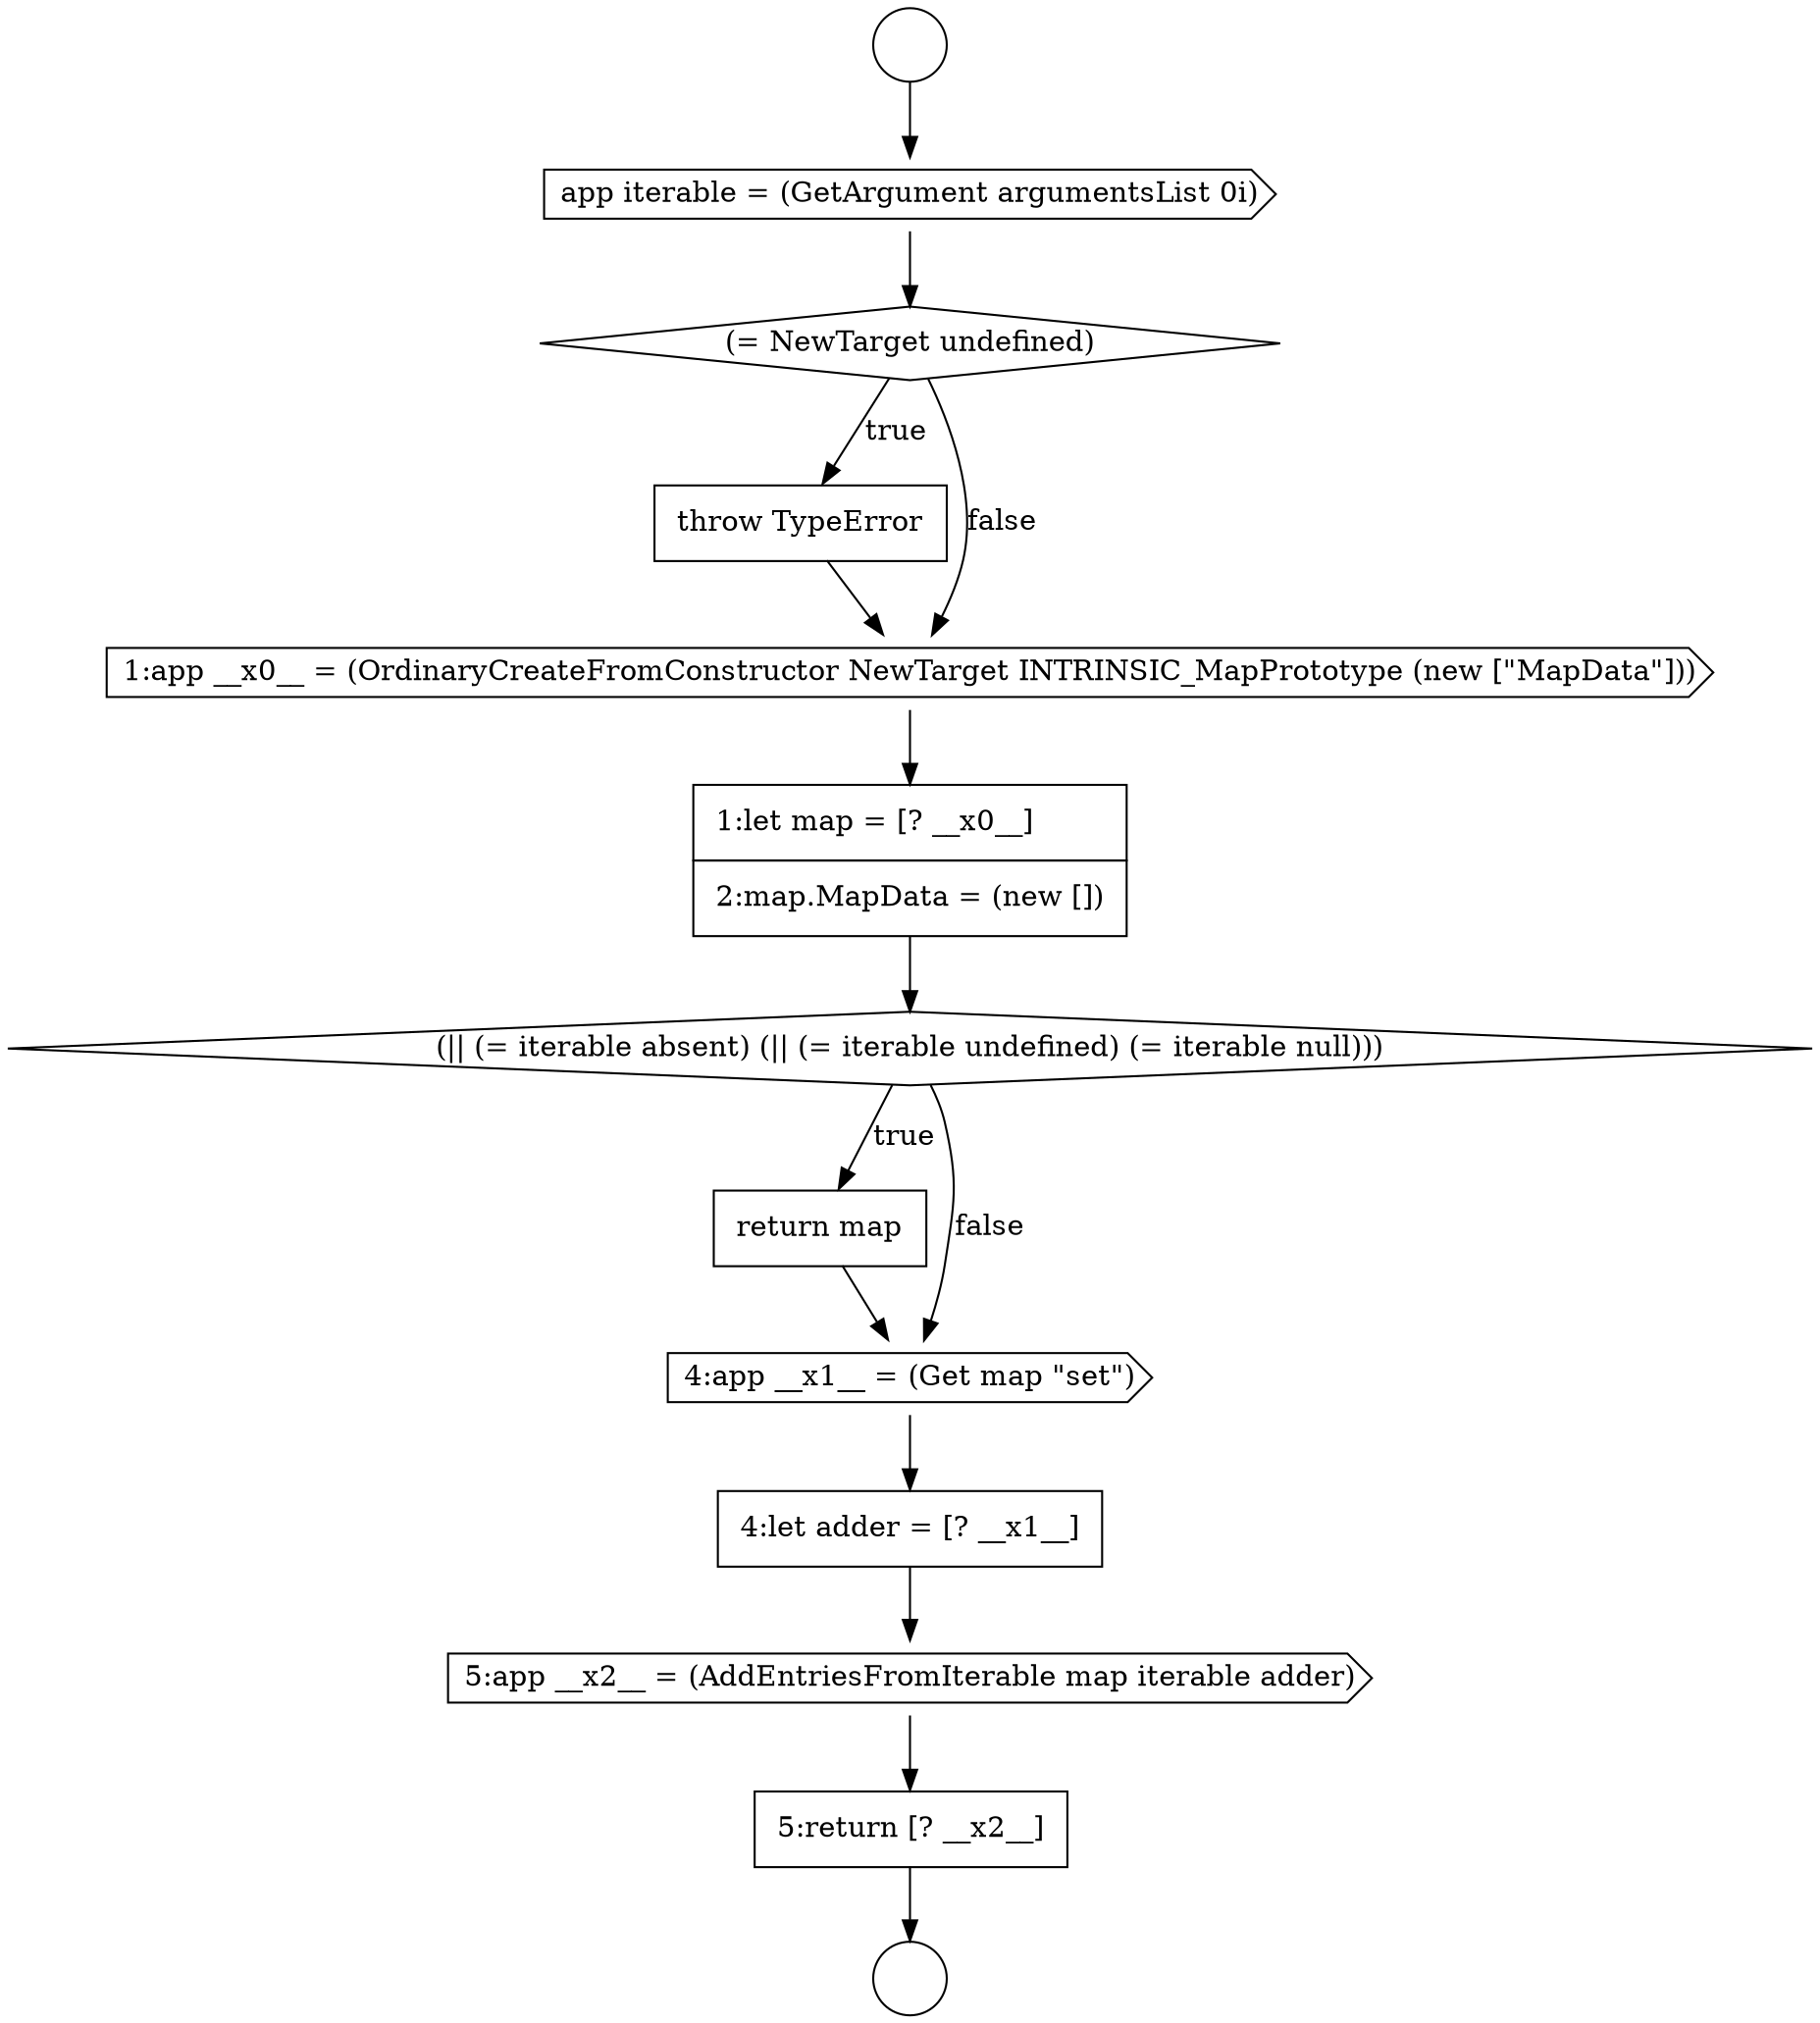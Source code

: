 digraph {
  node15695 [shape=none, margin=0, label=<<font color="black">
    <table border="0" cellborder="1" cellspacing="0" cellpadding="10">
      <tr><td align="left">throw TypeError</td></tr>
    </table>
  </font>> color="black" fillcolor="white" style=filled]
  node15691 [shape=circle label=" " color="black" fillcolor="white" style=filled]
  node15697 [shape=none, margin=0, label=<<font color="black">
    <table border="0" cellborder="1" cellspacing="0" cellpadding="10">
      <tr><td align="left">1:let map = [? __x0__]</td></tr>
      <tr><td align="left">2:map.MapData = (new [])</td></tr>
    </table>
  </font>> color="black" fillcolor="white" style=filled]
  node15692 [shape=circle label=" " color="black" fillcolor="white" style=filled]
  node15702 [shape=cds, label=<<font color="black">5:app __x2__ = (AddEntriesFromIterable map iterable adder)</font>> color="black" fillcolor="white" style=filled]
  node15696 [shape=cds, label=<<font color="black">1:app __x0__ = (OrdinaryCreateFromConstructor NewTarget INTRINSIC_MapPrototype (new [&quot;MapData&quot;]))</font>> color="black" fillcolor="white" style=filled]
  node15693 [shape=cds, label=<<font color="black">app iterable = (GetArgument argumentsList 0i)</font>> color="black" fillcolor="white" style=filled]
  node15699 [shape=none, margin=0, label=<<font color="black">
    <table border="0" cellborder="1" cellspacing="0" cellpadding="10">
      <tr><td align="left">return map</td></tr>
    </table>
  </font>> color="black" fillcolor="white" style=filled]
  node15694 [shape=diamond, label=<<font color="black">(= NewTarget undefined)</font>> color="black" fillcolor="white" style=filled]
  node15698 [shape=diamond, label=<<font color="black">(|| (= iterable absent) (|| (= iterable undefined) (= iterable null)))</font>> color="black" fillcolor="white" style=filled]
  node15703 [shape=none, margin=0, label=<<font color="black">
    <table border="0" cellborder="1" cellspacing="0" cellpadding="10">
      <tr><td align="left">5:return [? __x2__]</td></tr>
    </table>
  </font>> color="black" fillcolor="white" style=filled]
  node15700 [shape=cds, label=<<font color="black">4:app __x1__ = (Get map &quot;set&quot;)</font>> color="black" fillcolor="white" style=filled]
  node15701 [shape=none, margin=0, label=<<font color="black">
    <table border="0" cellborder="1" cellspacing="0" cellpadding="10">
      <tr><td align="left">4:let adder = [? __x1__]</td></tr>
    </table>
  </font>> color="black" fillcolor="white" style=filled]
  node15700 -> node15701 [ color="black"]
  node15696 -> node15697 [ color="black"]
  node15698 -> node15699 [label=<<font color="black">true</font>> color="black"]
  node15698 -> node15700 [label=<<font color="black">false</font>> color="black"]
  node15701 -> node15702 [ color="black"]
  node15697 -> node15698 [ color="black"]
  node15702 -> node15703 [ color="black"]
  node15699 -> node15700 [ color="black"]
  node15695 -> node15696 [ color="black"]
  node15703 -> node15692 [ color="black"]
  node15691 -> node15693 [ color="black"]
  node15693 -> node15694 [ color="black"]
  node15694 -> node15695 [label=<<font color="black">true</font>> color="black"]
  node15694 -> node15696 [label=<<font color="black">false</font>> color="black"]
}
